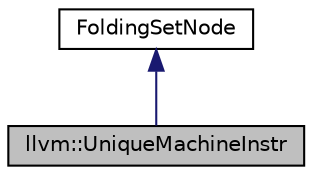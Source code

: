 digraph "llvm::UniqueMachineInstr"
{
 // LATEX_PDF_SIZE
  bgcolor="transparent";
  edge [fontname="Helvetica",fontsize="10",labelfontname="Helvetica",labelfontsize="10"];
  node [fontname="Helvetica",fontsize="10",shape=record];
  Node1 [label="llvm::UniqueMachineInstr",height=0.2,width=0.4,color="black", fillcolor="grey75", style="filled", fontcolor="black",tooltip="A class that wraps MachineInstrs and derives from FoldingSetNode in order to be uniqued in a CSEMap."];
  Node2 -> Node1 [dir="back",color="midnightblue",fontsize="10",style="solid",fontname="Helvetica"];
  Node2 [label="FoldingSetNode",height=0.2,width=0.4,color="black",URL="$classllvm_1_1FoldingSetBase_1_1Node.html",tooltip="Node - This class is used to maintain the singly linked bucket list in a folding set."];
}
